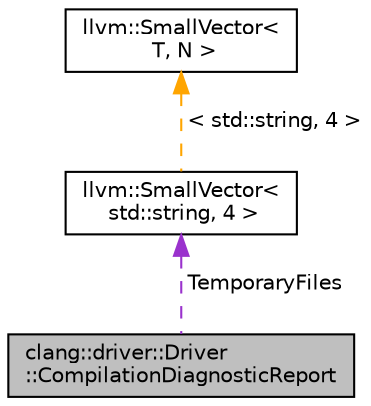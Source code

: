 digraph "clang::driver::Driver::CompilationDiagnosticReport"
{
 // LATEX_PDF_SIZE
  bgcolor="transparent";
  edge [fontname="Helvetica",fontsize="10",labelfontname="Helvetica",labelfontsize="10"];
  node [fontname="Helvetica",fontsize="10",shape=record];
  Node1 [label="clang::driver::Driver\l::CompilationDiagnosticReport",height=0.2,width=0.4,color="black", fillcolor="grey75", style="filled", fontcolor="black",tooltip="Contains the files in the compilation diagnostic report generated by generateCompilationDiagnostics."];
  Node2 -> Node1 [dir="back",color="darkorchid3",fontsize="10",style="dashed",label=" TemporaryFiles" ,fontname="Helvetica"];
  Node2 [label="llvm::SmallVector\<\l std::string, 4 \>",height=0.2,width=0.4,color="black",URL="$classllvm_1_1SmallVector.html",tooltip=" "];
  Node3 -> Node2 [dir="back",color="orange",fontsize="10",style="dashed",label=" \< std::string, 4 \>" ,fontname="Helvetica"];
  Node3 [label="llvm::SmallVector\<\l T, N \>",height=0.2,width=0.4,color="black",URL="$classllvm_1_1SmallVector.html",tooltip=" "];
}
